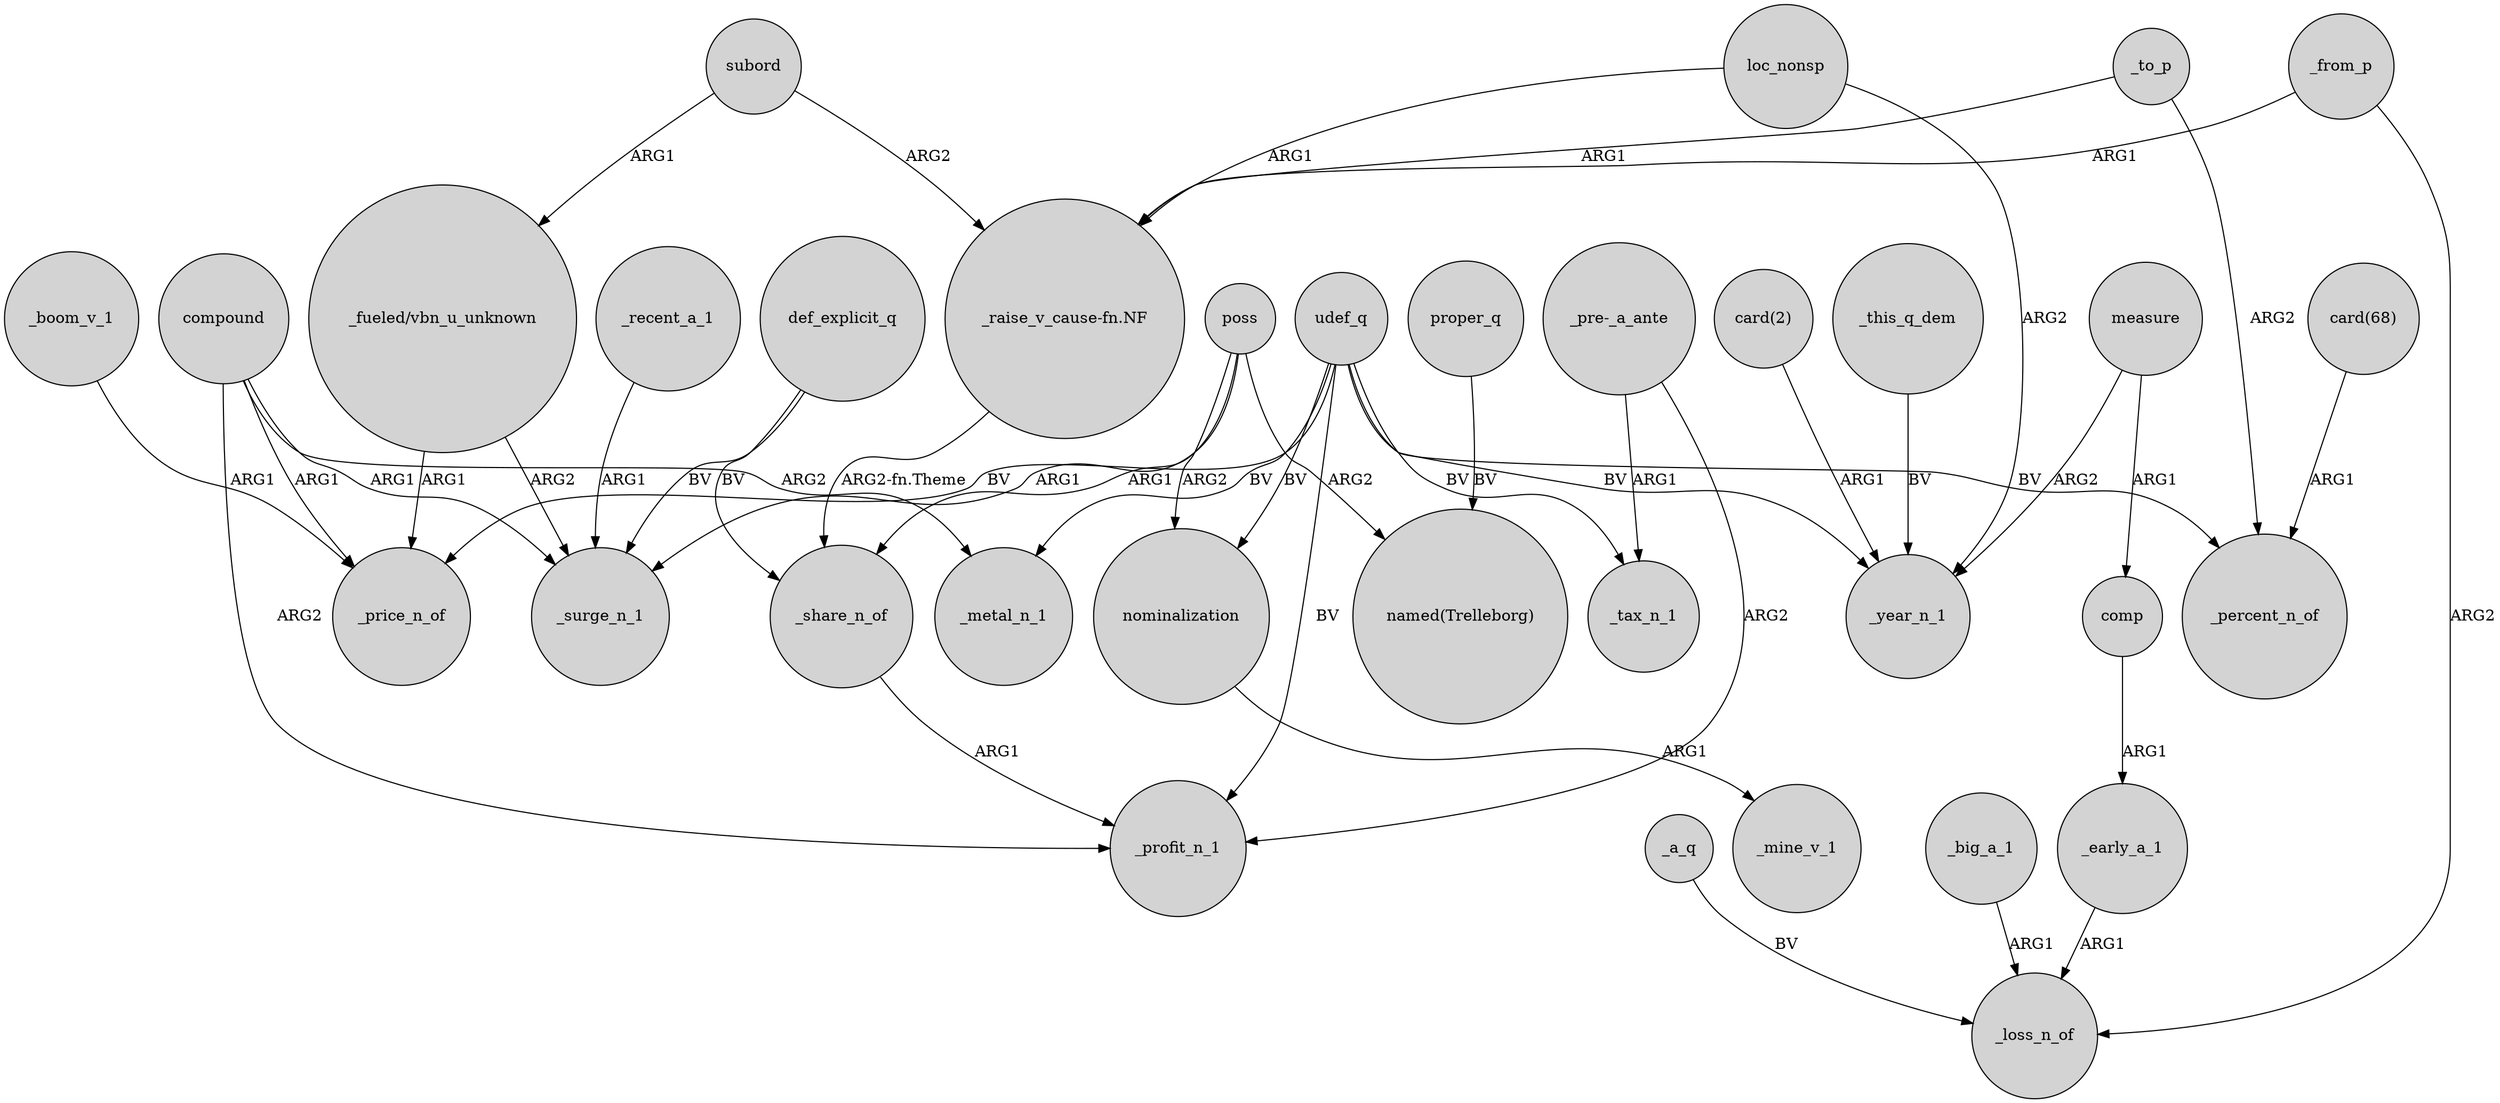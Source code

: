 digraph {
	node [shape=circle style=filled]
	udef_q -> _price_n_of [label=BV]
	measure -> _year_n_1 [label=ARG2]
	_a_q -> _loss_n_of [label=BV]
	_share_n_of -> _profit_n_1 [label=ARG1]
	nominalization -> _mine_v_1 [label=ARG1]
	"_raise_v_cause-fn.NF" -> _share_n_of [label="ARG2-fn.Theme"]
	poss -> nominalization [label=ARG2]
	"_fueled/vbn_u_unknown" -> _price_n_of [label=ARG1]
	poss -> _surge_n_1 [label=ARG1]
	measure -> comp [label=ARG1]
	"_pre-_a_ante" -> _tax_n_1 [label=ARG1]
	"_fueled/vbn_u_unknown" -> _surge_n_1 [label=ARG2]
	subord -> "_fueled/vbn_u_unknown" [label=ARG1]
	comp -> _early_a_1 [label=ARG1]
	udef_q -> _tax_n_1 [label=BV]
	poss -> "named(Trelleborg)" [label=ARG2]
	def_explicit_q -> _surge_n_1 [label=BV]
	_big_a_1 -> _loss_n_of [label=ARG1]
	"card(2)" -> _year_n_1 [label=ARG1]
	_boom_v_1 -> _price_n_of [label=ARG1]
	compound -> _metal_n_1 [label=ARG2]
	_early_a_1 -> _loss_n_of [label=ARG1]
	subord -> "_raise_v_cause-fn.NF" [label=ARG2]
	loc_nonsp -> _year_n_1 [label=ARG2]
	udef_q -> nominalization [label=BV]
	udef_q -> _metal_n_1 [label=BV]
	compound -> _profit_n_1 [label=ARG2]
	_to_p -> _percent_n_of [label=ARG2]
	proper_q -> "named(Trelleborg)" [label=BV]
	compound -> _surge_n_1 [label=ARG1]
	_recent_a_1 -> _surge_n_1 [label=ARG1]
	udef_q -> _year_n_1 [label=BV]
	loc_nonsp -> "_raise_v_cause-fn.NF" [label=ARG1]
	udef_q -> _profit_n_1 [label=BV]
	udef_q -> _percent_n_of [label=BV]
	"card(68)" -> _percent_n_of [label=ARG1]
	compound -> _price_n_of [label=ARG1]
	poss -> _share_n_of [label=ARG1]
	def_explicit_q -> _share_n_of [label=BV]
	_from_p -> "_raise_v_cause-fn.NF" [label=ARG1]
	_from_p -> _loss_n_of [label=ARG2]
	"_pre-_a_ante" -> _profit_n_1 [label=ARG2]
	_to_p -> "_raise_v_cause-fn.NF" [label=ARG1]
	_this_q_dem -> _year_n_1 [label=BV]
}
